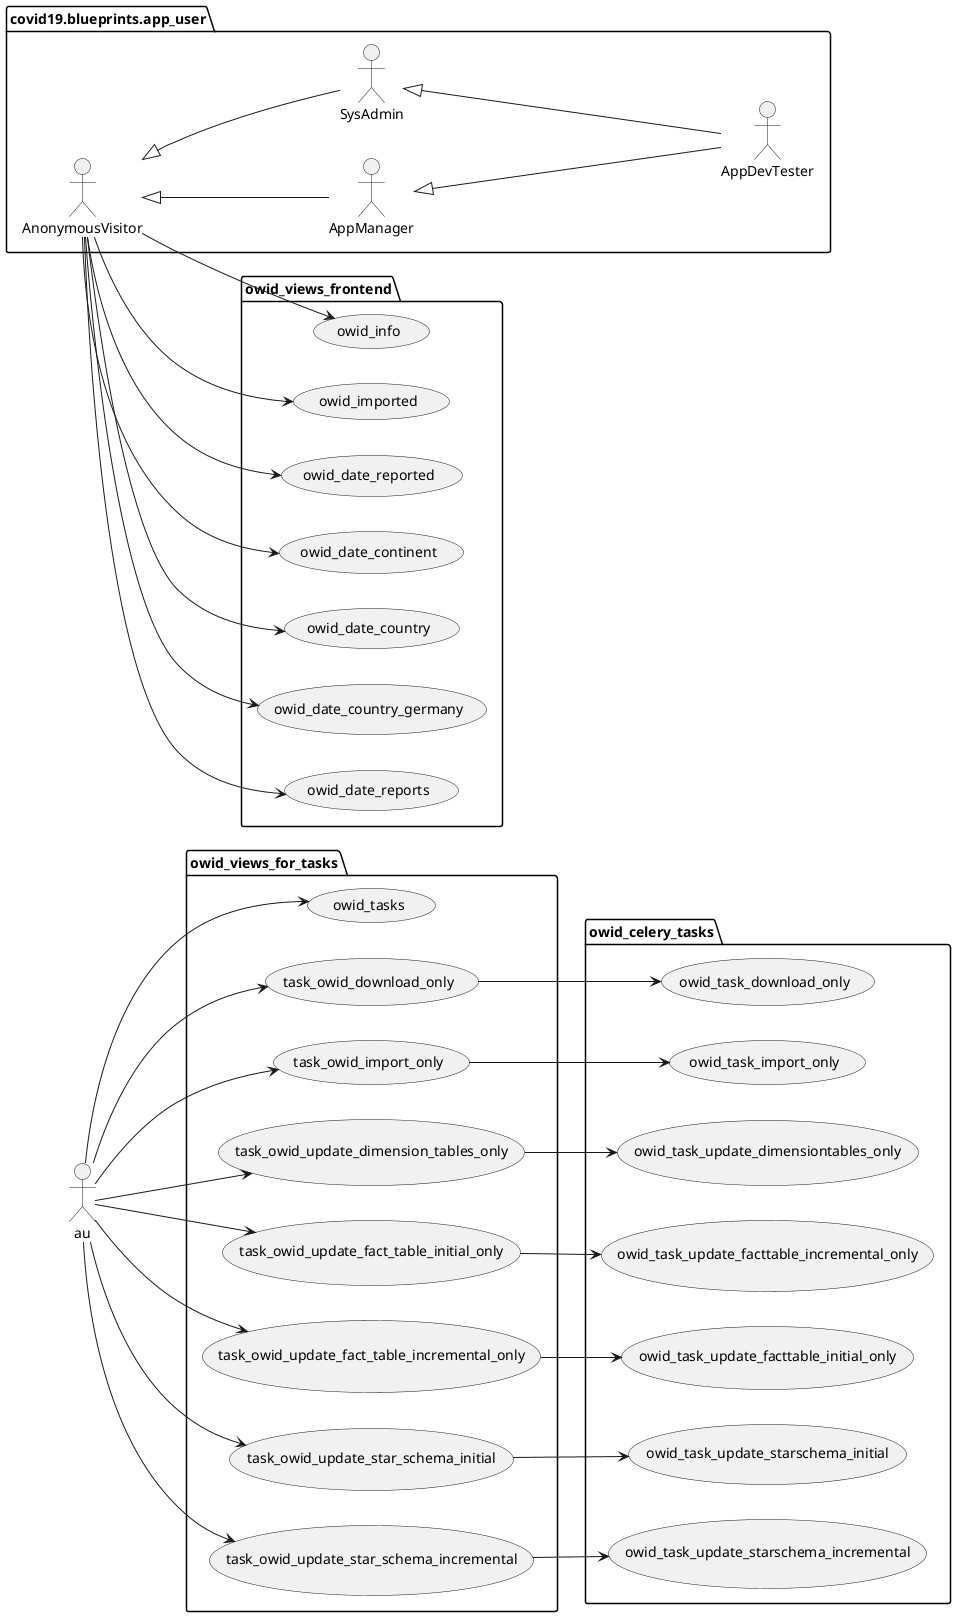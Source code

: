 @startuml
package covid19.blueprints.app_user {
	actor AnonymousVisitor as vu
	actor AppManager as ou
	actor SysAdmin as su
	actor AppDevTester as du
}
package covid19.blueprints.app_user {
	vu <|-- ou
	vu <|-- su
	su <|-- du
	ou <|-- du
}
left to right direction
package owid_views_frontend {
	usecase owid_info as UC1
	usecase owid_imported as UC2
	usecase owid_date_reported as UC3
	usecase owid_date_continent as UC4
	usecase owid_date_country as UC5
	usecase owid_date_country_germany as UC6
	usecase owid_date_reports as UC7
}
package owid_views_for_tasks {
	usecase owid_tasks as UC57
	usecase task_owid_download_only as UC50
	usecase task_owid_import_only as UC51
	usecase task_owid_update_dimension_tables_only as UC52
	usecase task_owid_update_fact_table_initial_only as UC53
	usecase task_owid_update_fact_table_incremental_only as UC54
	usecase task_owid_update_star_schema_initial as UC55
	usecase task_owid_update_star_schema_incremental as UC56
}
package owid_celery_tasks {
	usecase owid_task_download_only as UC100
	usecase owid_task_import_only as UC101
	usecase owid_task_update_dimensiontables_only as UC102
	usecase owid_task_update_facttable_incremental_only as UC103
	usecase owid_task_update_facttable_initial_only as UC104
	usecase owid_task_update_starschema_initial as UC105
	usecase owid_task_update_starschema_incremental as UC106
}
vu --> UC1
vu --> UC2
vu --> UC3
vu --> UC4
vu --> UC5
vu --> UC6
vu --> UC7
au --> UC50
au --> UC51
au --> UC52
au --> UC53
au --> UC54
au --> UC55
au --> UC56
au --> UC57
UC50 --> UC100
UC51 --> UC101
UC52 --> UC102
UC53 --> UC103
UC54 --> UC104
UC55 --> UC105
UC56 --> UC106
@enduml
